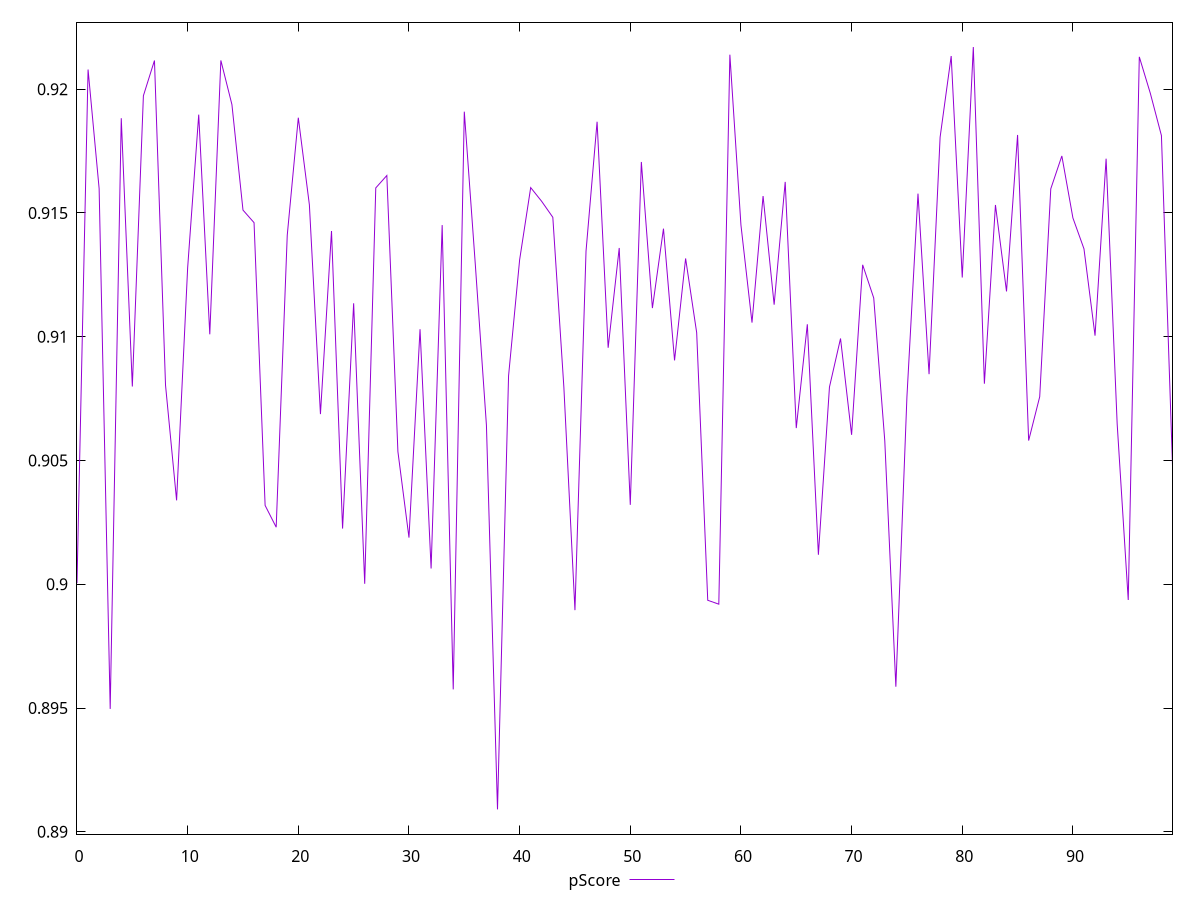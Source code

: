 reset

$pScore <<EOF
0 0.9000435737476202
1 0.9207920178167293
2 0.9159814000742055
3 0.8949634507615033
4 0.9188251037238753
5 0.9079886317235328
6 0.9197331733415565
7 0.921156573574978
8 0.9080401460987465
9 0.903388482583213
10 0.9127874976495072
11 0.9189692683046587
12 0.91009580041973
13 0.9211606717862446
14 0.9193761978438902
15 0.915113974174248
16 0.914605534041312
17 0.9031842755408019
18 0.9023043215521663
19 0.9140975347171322
20 0.9188446886393706
21 0.9153271287166723
22 0.9068723055219343
23 0.9142674263378938
24 0.9022488475746973
25 0.9113486389710408
26 0.900019473754828
27 0.9160097413296062
28 0.9165113145671397
29 0.9053585486227131
30 0.9018840595535856
31 0.9103002877909838
32 0.900636173196967
33 0.9145076914956192
34 0.8957529470511826
35 0.9190902030848543
36 0.9128886835477841
37 0.9064246206412124
38 0.8909055307689635
39 0.9084166915861682
40 0.9131049812346329
41 0.9160230059382461
42 0.9154626446076698
43 0.9148223066104084
44 0.9079427606199066
45 0.8989533585461021
46 0.9134518948017303
47 0.9186831957383058
48 0.9095534326779651
49 0.9135832756651183
50 0.9032067602947071
51 0.9170588672846611
52 0.9111557421346655
53 0.9143647860123039
54 0.909042743285578
55 0.9131607011558095
56 0.9101629499399739
57 0.8993521630080231
58 0.899194682474728
59 0.9213911806605739
60 0.9145125544451795
61 0.9105672366221784
62 0.9156820414816915
63 0.9112930150017817
64 0.9162537762460808
65 0.9063081186697133
66 0.9105014637315083
67 0.9011909753406204
68 0.9079653832508112
69 0.9099265837260101
70 0.9060356105384526
71 0.9129033970626607
72 0.9115641878719944
73 0.905788151888322
74 0.8958603230241455
75 0.9075666139052795
76 0.9157780584990378
77 0.908485650613169
78 0.9180607687973731
79 0.9213379695606408
80 0.9123908279151489
81 0.9217001702549115
82 0.9080998114138061
83 0.915321076579424
84 0.9118294388892625
85 0.9181489708496662
86 0.9058033883476629
87 0.9075741686658079
88 0.9159729571481985
89 0.9173014901636478
90 0.9147968170289615
91 0.9135496752425392
92 0.9100416914346052
93 0.9171913022416524
94 0.9064796836380391
95 0.8993639208462485
96 0.9213040459342472
97 0.91982584197338
98 0.9181233491250815
99 0.9047935580196834
EOF

set key outside below
set xrange [0:99]
set yrange [0.8899055307689635:0.9227001702549115]
set trange [0.8899055307689635:0.9227001702549115]
set terminal svg size 640, 500 enhanced background rgb 'white'
set output "reports/report_00033_2021-03-01T14-23-16.841Z/mainthread-work-breakdown/samples/astro-cached/pScore/values.svg"

plot $pScore title "pScore" with line

reset
